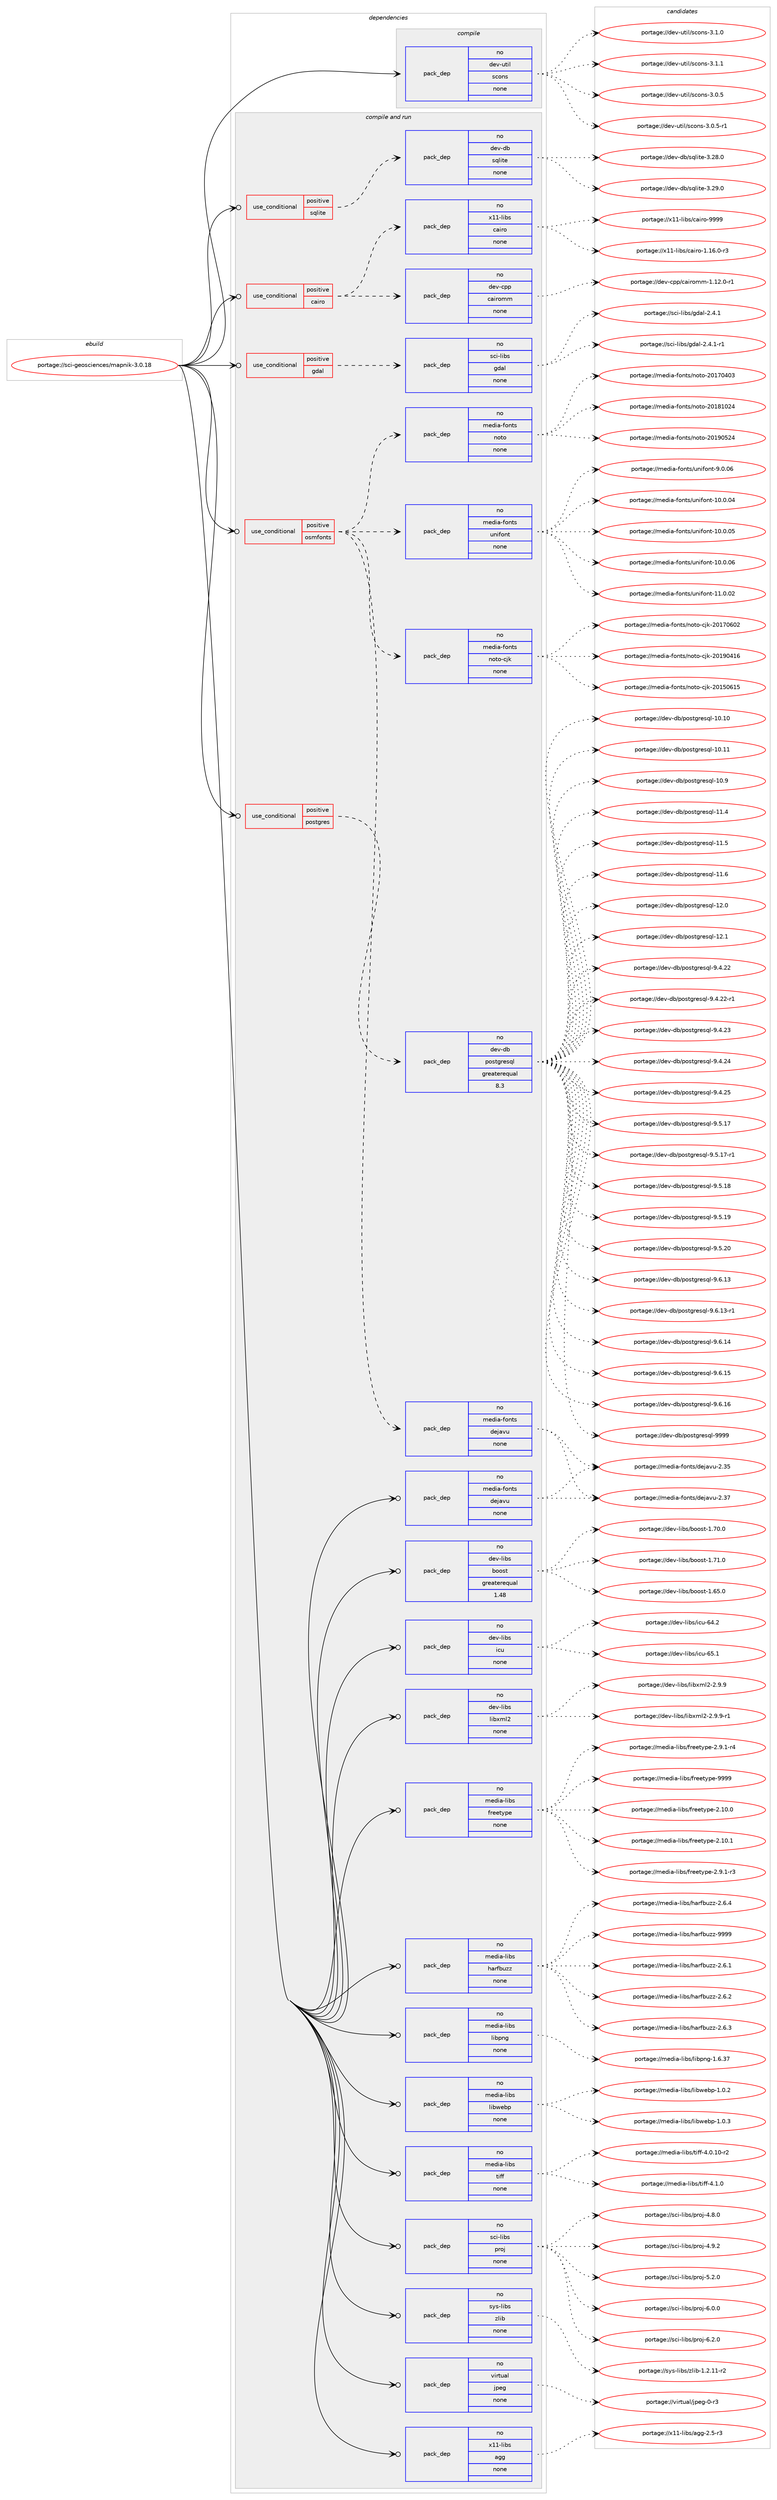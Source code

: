 digraph prolog {

# *************
# Graph options
# *************

newrank=true;
concentrate=true;
compound=true;
graph [rankdir=LR,fontname=Helvetica,fontsize=10,ranksep=1.5];#, ranksep=2.5, nodesep=0.2];
edge  [arrowhead=vee];
node  [fontname=Helvetica,fontsize=10];

# **********
# The ebuild
# **********

subgraph cluster_leftcol {
color=gray;
rank=same;
label=<<i>ebuild</i>>;
id [label="portage://sci-geosciences/mapnik-3.0.18", color=red, width=4, href="../sci-geosciences/mapnik-3.0.18.svg"];
}

# ****************
# The dependencies
# ****************

subgraph cluster_midcol {
color=gray;
label=<<i>dependencies</i>>;
subgraph cluster_compile {
fillcolor="#eeeeee";
style=filled;
label=<<i>compile</i>>;
subgraph pack284870 {
dependency387330 [label=<<TABLE BORDER="0" CELLBORDER="1" CELLSPACING="0" CELLPADDING="4" WIDTH="220"><TR><TD ROWSPAN="6" CELLPADDING="30">pack_dep</TD></TR><TR><TD WIDTH="110">no</TD></TR><TR><TD>dev-util</TD></TR><TR><TD>scons</TD></TR><TR><TD>none</TD></TR><TR><TD></TD></TR></TABLE>>, shape=none, color=blue];
}
id:e -> dependency387330:w [weight=20,style="solid",arrowhead="vee"];
}
subgraph cluster_compileandrun {
fillcolor="#eeeeee";
style=filled;
label=<<i>compile and run</i>>;
subgraph cond95883 {
dependency387331 [label=<<TABLE BORDER="0" CELLBORDER="1" CELLSPACING="0" CELLPADDING="4"><TR><TD ROWSPAN="3" CELLPADDING="10">use_conditional</TD></TR><TR><TD>positive</TD></TR><TR><TD>cairo</TD></TR></TABLE>>, shape=none, color=red];
subgraph pack284871 {
dependency387332 [label=<<TABLE BORDER="0" CELLBORDER="1" CELLSPACING="0" CELLPADDING="4" WIDTH="220"><TR><TD ROWSPAN="6" CELLPADDING="30">pack_dep</TD></TR><TR><TD WIDTH="110">no</TD></TR><TR><TD>x11-libs</TD></TR><TR><TD>cairo</TD></TR><TR><TD>none</TD></TR><TR><TD></TD></TR></TABLE>>, shape=none, color=blue];
}
dependency387331:e -> dependency387332:w [weight=20,style="dashed",arrowhead="vee"];
subgraph pack284872 {
dependency387333 [label=<<TABLE BORDER="0" CELLBORDER="1" CELLSPACING="0" CELLPADDING="4" WIDTH="220"><TR><TD ROWSPAN="6" CELLPADDING="30">pack_dep</TD></TR><TR><TD WIDTH="110">no</TD></TR><TR><TD>dev-cpp</TD></TR><TR><TD>cairomm</TD></TR><TR><TD>none</TD></TR><TR><TD></TD></TR></TABLE>>, shape=none, color=blue];
}
dependency387331:e -> dependency387333:w [weight=20,style="dashed",arrowhead="vee"];
}
id:e -> dependency387331:w [weight=20,style="solid",arrowhead="odotvee"];
subgraph cond95884 {
dependency387334 [label=<<TABLE BORDER="0" CELLBORDER="1" CELLSPACING="0" CELLPADDING="4"><TR><TD ROWSPAN="3" CELLPADDING="10">use_conditional</TD></TR><TR><TD>positive</TD></TR><TR><TD>gdal</TD></TR></TABLE>>, shape=none, color=red];
subgraph pack284873 {
dependency387335 [label=<<TABLE BORDER="0" CELLBORDER="1" CELLSPACING="0" CELLPADDING="4" WIDTH="220"><TR><TD ROWSPAN="6" CELLPADDING="30">pack_dep</TD></TR><TR><TD WIDTH="110">no</TD></TR><TR><TD>sci-libs</TD></TR><TR><TD>gdal</TD></TR><TR><TD>none</TD></TR><TR><TD></TD></TR></TABLE>>, shape=none, color=blue];
}
dependency387334:e -> dependency387335:w [weight=20,style="dashed",arrowhead="vee"];
}
id:e -> dependency387334:w [weight=20,style="solid",arrowhead="odotvee"];
subgraph cond95885 {
dependency387336 [label=<<TABLE BORDER="0" CELLBORDER="1" CELLSPACING="0" CELLPADDING="4"><TR><TD ROWSPAN="3" CELLPADDING="10">use_conditional</TD></TR><TR><TD>positive</TD></TR><TR><TD>osmfonts</TD></TR></TABLE>>, shape=none, color=red];
subgraph pack284874 {
dependency387337 [label=<<TABLE BORDER="0" CELLBORDER="1" CELLSPACING="0" CELLPADDING="4" WIDTH="220"><TR><TD ROWSPAN="6" CELLPADDING="30">pack_dep</TD></TR><TR><TD WIDTH="110">no</TD></TR><TR><TD>media-fonts</TD></TR><TR><TD>dejavu</TD></TR><TR><TD>none</TD></TR><TR><TD></TD></TR></TABLE>>, shape=none, color=blue];
}
dependency387336:e -> dependency387337:w [weight=20,style="dashed",arrowhead="vee"];
subgraph pack284875 {
dependency387338 [label=<<TABLE BORDER="0" CELLBORDER="1" CELLSPACING="0" CELLPADDING="4" WIDTH="220"><TR><TD ROWSPAN="6" CELLPADDING="30">pack_dep</TD></TR><TR><TD WIDTH="110">no</TD></TR><TR><TD>media-fonts</TD></TR><TR><TD>noto</TD></TR><TR><TD>none</TD></TR><TR><TD></TD></TR></TABLE>>, shape=none, color=blue];
}
dependency387336:e -> dependency387338:w [weight=20,style="dashed",arrowhead="vee"];
subgraph pack284876 {
dependency387339 [label=<<TABLE BORDER="0" CELLBORDER="1" CELLSPACING="0" CELLPADDING="4" WIDTH="220"><TR><TD ROWSPAN="6" CELLPADDING="30">pack_dep</TD></TR><TR><TD WIDTH="110">no</TD></TR><TR><TD>media-fonts</TD></TR><TR><TD>noto-cjk</TD></TR><TR><TD>none</TD></TR><TR><TD></TD></TR></TABLE>>, shape=none, color=blue];
}
dependency387336:e -> dependency387339:w [weight=20,style="dashed",arrowhead="vee"];
subgraph pack284877 {
dependency387340 [label=<<TABLE BORDER="0" CELLBORDER="1" CELLSPACING="0" CELLPADDING="4" WIDTH="220"><TR><TD ROWSPAN="6" CELLPADDING="30">pack_dep</TD></TR><TR><TD WIDTH="110">no</TD></TR><TR><TD>media-fonts</TD></TR><TR><TD>unifont</TD></TR><TR><TD>none</TD></TR><TR><TD></TD></TR></TABLE>>, shape=none, color=blue];
}
dependency387336:e -> dependency387340:w [weight=20,style="dashed",arrowhead="vee"];
}
id:e -> dependency387336:w [weight=20,style="solid",arrowhead="odotvee"];
subgraph cond95886 {
dependency387341 [label=<<TABLE BORDER="0" CELLBORDER="1" CELLSPACING="0" CELLPADDING="4"><TR><TD ROWSPAN="3" CELLPADDING="10">use_conditional</TD></TR><TR><TD>positive</TD></TR><TR><TD>postgres</TD></TR></TABLE>>, shape=none, color=red];
subgraph pack284878 {
dependency387342 [label=<<TABLE BORDER="0" CELLBORDER="1" CELLSPACING="0" CELLPADDING="4" WIDTH="220"><TR><TD ROWSPAN="6" CELLPADDING="30">pack_dep</TD></TR><TR><TD WIDTH="110">no</TD></TR><TR><TD>dev-db</TD></TR><TR><TD>postgresql</TD></TR><TR><TD>greaterequal</TD></TR><TR><TD>8.3</TD></TR></TABLE>>, shape=none, color=blue];
}
dependency387341:e -> dependency387342:w [weight=20,style="dashed",arrowhead="vee"];
}
id:e -> dependency387341:w [weight=20,style="solid",arrowhead="odotvee"];
subgraph cond95887 {
dependency387343 [label=<<TABLE BORDER="0" CELLBORDER="1" CELLSPACING="0" CELLPADDING="4"><TR><TD ROWSPAN="3" CELLPADDING="10">use_conditional</TD></TR><TR><TD>positive</TD></TR><TR><TD>sqlite</TD></TR></TABLE>>, shape=none, color=red];
subgraph pack284879 {
dependency387344 [label=<<TABLE BORDER="0" CELLBORDER="1" CELLSPACING="0" CELLPADDING="4" WIDTH="220"><TR><TD ROWSPAN="6" CELLPADDING="30">pack_dep</TD></TR><TR><TD WIDTH="110">no</TD></TR><TR><TD>dev-db</TD></TR><TR><TD>sqlite</TD></TR><TR><TD>none</TD></TR><TR><TD></TD></TR></TABLE>>, shape=none, color=blue];
}
dependency387343:e -> dependency387344:w [weight=20,style="dashed",arrowhead="vee"];
}
id:e -> dependency387343:w [weight=20,style="solid",arrowhead="odotvee"];
subgraph pack284880 {
dependency387345 [label=<<TABLE BORDER="0" CELLBORDER="1" CELLSPACING="0" CELLPADDING="4" WIDTH="220"><TR><TD ROWSPAN="6" CELLPADDING="30">pack_dep</TD></TR><TR><TD WIDTH="110">no</TD></TR><TR><TD>dev-libs</TD></TR><TR><TD>boost</TD></TR><TR><TD>greaterequal</TD></TR><TR><TD>1.48</TD></TR></TABLE>>, shape=none, color=blue];
}
id:e -> dependency387345:w [weight=20,style="solid",arrowhead="odotvee"];
subgraph pack284881 {
dependency387346 [label=<<TABLE BORDER="0" CELLBORDER="1" CELLSPACING="0" CELLPADDING="4" WIDTH="220"><TR><TD ROWSPAN="6" CELLPADDING="30">pack_dep</TD></TR><TR><TD WIDTH="110">no</TD></TR><TR><TD>dev-libs</TD></TR><TR><TD>icu</TD></TR><TR><TD>none</TD></TR><TR><TD></TD></TR></TABLE>>, shape=none, color=blue];
}
id:e -> dependency387346:w [weight=20,style="solid",arrowhead="odotvee"];
subgraph pack284882 {
dependency387347 [label=<<TABLE BORDER="0" CELLBORDER="1" CELLSPACING="0" CELLPADDING="4" WIDTH="220"><TR><TD ROWSPAN="6" CELLPADDING="30">pack_dep</TD></TR><TR><TD WIDTH="110">no</TD></TR><TR><TD>dev-libs</TD></TR><TR><TD>libxml2</TD></TR><TR><TD>none</TD></TR><TR><TD></TD></TR></TABLE>>, shape=none, color=blue];
}
id:e -> dependency387347:w [weight=20,style="solid",arrowhead="odotvee"];
subgraph pack284883 {
dependency387348 [label=<<TABLE BORDER="0" CELLBORDER="1" CELLSPACING="0" CELLPADDING="4" WIDTH="220"><TR><TD ROWSPAN="6" CELLPADDING="30">pack_dep</TD></TR><TR><TD WIDTH="110">no</TD></TR><TR><TD>media-fonts</TD></TR><TR><TD>dejavu</TD></TR><TR><TD>none</TD></TR><TR><TD></TD></TR></TABLE>>, shape=none, color=blue];
}
id:e -> dependency387348:w [weight=20,style="solid",arrowhead="odotvee"];
subgraph pack284884 {
dependency387349 [label=<<TABLE BORDER="0" CELLBORDER="1" CELLSPACING="0" CELLPADDING="4" WIDTH="220"><TR><TD ROWSPAN="6" CELLPADDING="30">pack_dep</TD></TR><TR><TD WIDTH="110">no</TD></TR><TR><TD>media-libs</TD></TR><TR><TD>freetype</TD></TR><TR><TD>none</TD></TR><TR><TD></TD></TR></TABLE>>, shape=none, color=blue];
}
id:e -> dependency387349:w [weight=20,style="solid",arrowhead="odotvee"];
subgraph pack284885 {
dependency387350 [label=<<TABLE BORDER="0" CELLBORDER="1" CELLSPACING="0" CELLPADDING="4" WIDTH="220"><TR><TD ROWSPAN="6" CELLPADDING="30">pack_dep</TD></TR><TR><TD WIDTH="110">no</TD></TR><TR><TD>media-libs</TD></TR><TR><TD>harfbuzz</TD></TR><TR><TD>none</TD></TR><TR><TD></TD></TR></TABLE>>, shape=none, color=blue];
}
id:e -> dependency387350:w [weight=20,style="solid",arrowhead="odotvee"];
subgraph pack284886 {
dependency387351 [label=<<TABLE BORDER="0" CELLBORDER="1" CELLSPACING="0" CELLPADDING="4" WIDTH="220"><TR><TD ROWSPAN="6" CELLPADDING="30">pack_dep</TD></TR><TR><TD WIDTH="110">no</TD></TR><TR><TD>media-libs</TD></TR><TR><TD>libpng</TD></TR><TR><TD>none</TD></TR><TR><TD></TD></TR></TABLE>>, shape=none, color=blue];
}
id:e -> dependency387351:w [weight=20,style="solid",arrowhead="odotvee"];
subgraph pack284887 {
dependency387352 [label=<<TABLE BORDER="0" CELLBORDER="1" CELLSPACING="0" CELLPADDING="4" WIDTH="220"><TR><TD ROWSPAN="6" CELLPADDING="30">pack_dep</TD></TR><TR><TD WIDTH="110">no</TD></TR><TR><TD>media-libs</TD></TR><TR><TD>libwebp</TD></TR><TR><TD>none</TD></TR><TR><TD></TD></TR></TABLE>>, shape=none, color=blue];
}
id:e -> dependency387352:w [weight=20,style="solid",arrowhead="odotvee"];
subgraph pack284888 {
dependency387353 [label=<<TABLE BORDER="0" CELLBORDER="1" CELLSPACING="0" CELLPADDING="4" WIDTH="220"><TR><TD ROWSPAN="6" CELLPADDING="30">pack_dep</TD></TR><TR><TD WIDTH="110">no</TD></TR><TR><TD>media-libs</TD></TR><TR><TD>tiff</TD></TR><TR><TD>none</TD></TR><TR><TD></TD></TR></TABLE>>, shape=none, color=blue];
}
id:e -> dependency387353:w [weight=20,style="solid",arrowhead="odotvee"];
subgraph pack284889 {
dependency387354 [label=<<TABLE BORDER="0" CELLBORDER="1" CELLSPACING="0" CELLPADDING="4" WIDTH="220"><TR><TD ROWSPAN="6" CELLPADDING="30">pack_dep</TD></TR><TR><TD WIDTH="110">no</TD></TR><TR><TD>sci-libs</TD></TR><TR><TD>proj</TD></TR><TR><TD>none</TD></TR><TR><TD></TD></TR></TABLE>>, shape=none, color=blue];
}
id:e -> dependency387354:w [weight=20,style="solid",arrowhead="odotvee"];
subgraph pack284890 {
dependency387355 [label=<<TABLE BORDER="0" CELLBORDER="1" CELLSPACING="0" CELLPADDING="4" WIDTH="220"><TR><TD ROWSPAN="6" CELLPADDING="30">pack_dep</TD></TR><TR><TD WIDTH="110">no</TD></TR><TR><TD>sys-libs</TD></TR><TR><TD>zlib</TD></TR><TR><TD>none</TD></TR><TR><TD></TD></TR></TABLE>>, shape=none, color=blue];
}
id:e -> dependency387355:w [weight=20,style="solid",arrowhead="odotvee"];
subgraph pack284891 {
dependency387356 [label=<<TABLE BORDER="0" CELLBORDER="1" CELLSPACING="0" CELLPADDING="4" WIDTH="220"><TR><TD ROWSPAN="6" CELLPADDING="30">pack_dep</TD></TR><TR><TD WIDTH="110">no</TD></TR><TR><TD>virtual</TD></TR><TR><TD>jpeg</TD></TR><TR><TD>none</TD></TR><TR><TD></TD></TR></TABLE>>, shape=none, color=blue];
}
id:e -> dependency387356:w [weight=20,style="solid",arrowhead="odotvee"];
subgraph pack284892 {
dependency387357 [label=<<TABLE BORDER="0" CELLBORDER="1" CELLSPACING="0" CELLPADDING="4" WIDTH="220"><TR><TD ROWSPAN="6" CELLPADDING="30">pack_dep</TD></TR><TR><TD WIDTH="110">no</TD></TR><TR><TD>x11-libs</TD></TR><TR><TD>agg</TD></TR><TR><TD>none</TD></TR><TR><TD></TD></TR></TABLE>>, shape=none, color=blue];
}
id:e -> dependency387357:w [weight=20,style="solid",arrowhead="odotvee"];
}
subgraph cluster_run {
fillcolor="#eeeeee";
style=filled;
label=<<i>run</i>>;
}
}

# **************
# The candidates
# **************

subgraph cluster_choices {
rank=same;
color=gray;
label=<<i>candidates</i>>;

subgraph choice284870 {
color=black;
nodesep=1;
choiceportage100101118451171161051084711599111110115455146484653 [label="portage://dev-util/scons-3.0.5", color=red, width=4,href="../dev-util/scons-3.0.5.svg"];
choiceportage1001011184511711610510847115991111101154551464846534511449 [label="portage://dev-util/scons-3.0.5-r1", color=red, width=4,href="../dev-util/scons-3.0.5-r1.svg"];
choiceportage100101118451171161051084711599111110115455146494648 [label="portage://dev-util/scons-3.1.0", color=red, width=4,href="../dev-util/scons-3.1.0.svg"];
choiceportage100101118451171161051084711599111110115455146494649 [label="portage://dev-util/scons-3.1.1", color=red, width=4,href="../dev-util/scons-3.1.1.svg"];
dependency387330:e -> choiceportage100101118451171161051084711599111110115455146484653:w [style=dotted,weight="100"];
dependency387330:e -> choiceportage1001011184511711610510847115991111101154551464846534511449:w [style=dotted,weight="100"];
dependency387330:e -> choiceportage100101118451171161051084711599111110115455146494648:w [style=dotted,weight="100"];
dependency387330:e -> choiceportage100101118451171161051084711599111110115455146494649:w [style=dotted,weight="100"];
}
subgraph choice284871 {
color=black;
nodesep=1;
choiceportage12049494510810598115479997105114111454946495446484511451 [label="portage://x11-libs/cairo-1.16.0-r3", color=red, width=4,href="../x11-libs/cairo-1.16.0-r3.svg"];
choiceportage120494945108105981154799971051141114557575757 [label="portage://x11-libs/cairo-9999", color=red, width=4,href="../x11-libs/cairo-9999.svg"];
dependency387332:e -> choiceportage12049494510810598115479997105114111454946495446484511451:w [style=dotted,weight="100"];
dependency387332:e -> choiceportage120494945108105981154799971051141114557575757:w [style=dotted,weight="100"];
}
subgraph choice284872 {
color=black;
nodesep=1;
choiceportage1001011184599112112479997105114111109109454946495046484511449 [label="portage://dev-cpp/cairomm-1.12.0-r1", color=red, width=4,href="../dev-cpp/cairomm-1.12.0-r1.svg"];
dependency387333:e -> choiceportage1001011184599112112479997105114111109109454946495046484511449:w [style=dotted,weight="100"];
}
subgraph choice284873 {
color=black;
nodesep=1;
choiceportage1159910545108105981154710310097108455046524649 [label="portage://sci-libs/gdal-2.4.1", color=red, width=4,href="../sci-libs/gdal-2.4.1.svg"];
choiceportage11599105451081059811547103100971084550465246494511449 [label="portage://sci-libs/gdal-2.4.1-r1", color=red, width=4,href="../sci-libs/gdal-2.4.1-r1.svg"];
dependency387335:e -> choiceportage1159910545108105981154710310097108455046524649:w [style=dotted,weight="100"];
dependency387335:e -> choiceportage11599105451081059811547103100971084550465246494511449:w [style=dotted,weight="100"];
}
subgraph choice284874 {
color=black;
nodesep=1;
choiceportage109101100105974510211111011611547100101106971181174550465153 [label="portage://media-fonts/dejavu-2.35", color=red, width=4,href="../media-fonts/dejavu-2.35.svg"];
choiceportage109101100105974510211111011611547100101106971181174550465155 [label="portage://media-fonts/dejavu-2.37", color=red, width=4,href="../media-fonts/dejavu-2.37.svg"];
dependency387337:e -> choiceportage109101100105974510211111011611547100101106971181174550465153:w [style=dotted,weight="100"];
dependency387337:e -> choiceportage109101100105974510211111011611547100101106971181174550465155:w [style=dotted,weight="100"];
}
subgraph choice284875 {
color=black;
nodesep=1;
choiceportage109101100105974510211111011611547110111116111455048495548524851 [label="portage://media-fonts/noto-20170403", color=red, width=4,href="../media-fonts/noto-20170403.svg"];
choiceportage109101100105974510211111011611547110111116111455048495649485052 [label="portage://media-fonts/noto-20181024", color=red, width=4,href="../media-fonts/noto-20181024.svg"];
choiceportage109101100105974510211111011611547110111116111455048495748535052 [label="portage://media-fonts/noto-20190524", color=red, width=4,href="../media-fonts/noto-20190524.svg"];
dependency387338:e -> choiceportage109101100105974510211111011611547110111116111455048495548524851:w [style=dotted,weight="100"];
dependency387338:e -> choiceportage109101100105974510211111011611547110111116111455048495649485052:w [style=dotted,weight="100"];
dependency387338:e -> choiceportage109101100105974510211111011611547110111116111455048495748535052:w [style=dotted,weight="100"];
}
subgraph choice284876 {
color=black;
nodesep=1;
choiceportage1091011001059745102111110116115471101111161114599106107455048495348544953 [label="portage://media-fonts/noto-cjk-20150615", color=red, width=4,href="../media-fonts/noto-cjk-20150615.svg"];
choiceportage1091011001059745102111110116115471101111161114599106107455048495548544850 [label="portage://media-fonts/noto-cjk-20170602", color=red, width=4,href="../media-fonts/noto-cjk-20170602.svg"];
choiceportage1091011001059745102111110116115471101111161114599106107455048495748524954 [label="portage://media-fonts/noto-cjk-20190416", color=red, width=4,href="../media-fonts/noto-cjk-20190416.svg"];
dependency387339:e -> choiceportage1091011001059745102111110116115471101111161114599106107455048495348544953:w [style=dotted,weight="100"];
dependency387339:e -> choiceportage1091011001059745102111110116115471101111161114599106107455048495548544850:w [style=dotted,weight="100"];
dependency387339:e -> choiceportage1091011001059745102111110116115471101111161114599106107455048495748524954:w [style=dotted,weight="100"];
}
subgraph choice284877 {
color=black;
nodesep=1;
choiceportage1091011001059745102111110116115471171101051021111101164549484648464852 [label="portage://media-fonts/unifont-10.0.04", color=red, width=4,href="../media-fonts/unifont-10.0.04.svg"];
choiceportage1091011001059745102111110116115471171101051021111101164549484648464853 [label="portage://media-fonts/unifont-10.0.05", color=red, width=4,href="../media-fonts/unifont-10.0.05.svg"];
choiceportage1091011001059745102111110116115471171101051021111101164549484648464854 [label="portage://media-fonts/unifont-10.0.06", color=red, width=4,href="../media-fonts/unifont-10.0.06.svg"];
choiceportage1091011001059745102111110116115471171101051021111101164549494648464850 [label="portage://media-fonts/unifont-11.0.02", color=red, width=4,href="../media-fonts/unifont-11.0.02.svg"];
choiceportage10910110010597451021111101161154711711010510211111011645574648464854 [label="portage://media-fonts/unifont-9.0.06", color=red, width=4,href="../media-fonts/unifont-9.0.06.svg"];
dependency387340:e -> choiceportage1091011001059745102111110116115471171101051021111101164549484648464852:w [style=dotted,weight="100"];
dependency387340:e -> choiceportage1091011001059745102111110116115471171101051021111101164549484648464853:w [style=dotted,weight="100"];
dependency387340:e -> choiceportage1091011001059745102111110116115471171101051021111101164549484648464854:w [style=dotted,weight="100"];
dependency387340:e -> choiceportage1091011001059745102111110116115471171101051021111101164549494648464850:w [style=dotted,weight="100"];
dependency387340:e -> choiceportage10910110010597451021111101161154711711010510211111011645574648464854:w [style=dotted,weight="100"];
}
subgraph choice284878 {
color=black;
nodesep=1;
choiceportage100101118451009847112111115116103114101115113108454948464948 [label="portage://dev-db/postgresql-10.10", color=red, width=4,href="../dev-db/postgresql-10.10.svg"];
choiceportage100101118451009847112111115116103114101115113108454948464949 [label="portage://dev-db/postgresql-10.11", color=red, width=4,href="../dev-db/postgresql-10.11.svg"];
choiceportage1001011184510098471121111151161031141011151131084549484657 [label="portage://dev-db/postgresql-10.9", color=red, width=4,href="../dev-db/postgresql-10.9.svg"];
choiceportage1001011184510098471121111151161031141011151131084549494652 [label="portage://dev-db/postgresql-11.4", color=red, width=4,href="../dev-db/postgresql-11.4.svg"];
choiceportage1001011184510098471121111151161031141011151131084549494653 [label="portage://dev-db/postgresql-11.5", color=red, width=4,href="../dev-db/postgresql-11.5.svg"];
choiceportage1001011184510098471121111151161031141011151131084549494654 [label="portage://dev-db/postgresql-11.6", color=red, width=4,href="../dev-db/postgresql-11.6.svg"];
choiceportage1001011184510098471121111151161031141011151131084549504648 [label="portage://dev-db/postgresql-12.0", color=red, width=4,href="../dev-db/postgresql-12.0.svg"];
choiceportage1001011184510098471121111151161031141011151131084549504649 [label="portage://dev-db/postgresql-12.1", color=red, width=4,href="../dev-db/postgresql-12.1.svg"];
choiceportage10010111845100984711211111511610311410111511310845574652465050 [label="portage://dev-db/postgresql-9.4.22", color=red, width=4,href="../dev-db/postgresql-9.4.22.svg"];
choiceportage100101118451009847112111115116103114101115113108455746524650504511449 [label="portage://dev-db/postgresql-9.4.22-r1", color=red, width=4,href="../dev-db/postgresql-9.4.22-r1.svg"];
choiceportage10010111845100984711211111511610311410111511310845574652465051 [label="portage://dev-db/postgresql-9.4.23", color=red, width=4,href="../dev-db/postgresql-9.4.23.svg"];
choiceportage10010111845100984711211111511610311410111511310845574652465052 [label="portage://dev-db/postgresql-9.4.24", color=red, width=4,href="../dev-db/postgresql-9.4.24.svg"];
choiceportage10010111845100984711211111511610311410111511310845574652465053 [label="portage://dev-db/postgresql-9.4.25", color=red, width=4,href="../dev-db/postgresql-9.4.25.svg"];
choiceportage10010111845100984711211111511610311410111511310845574653464955 [label="portage://dev-db/postgresql-9.5.17", color=red, width=4,href="../dev-db/postgresql-9.5.17.svg"];
choiceportage100101118451009847112111115116103114101115113108455746534649554511449 [label="portage://dev-db/postgresql-9.5.17-r1", color=red, width=4,href="../dev-db/postgresql-9.5.17-r1.svg"];
choiceportage10010111845100984711211111511610311410111511310845574653464956 [label="portage://dev-db/postgresql-9.5.18", color=red, width=4,href="../dev-db/postgresql-9.5.18.svg"];
choiceportage10010111845100984711211111511610311410111511310845574653464957 [label="portage://dev-db/postgresql-9.5.19", color=red, width=4,href="../dev-db/postgresql-9.5.19.svg"];
choiceportage10010111845100984711211111511610311410111511310845574653465048 [label="portage://dev-db/postgresql-9.5.20", color=red, width=4,href="../dev-db/postgresql-9.5.20.svg"];
choiceportage10010111845100984711211111511610311410111511310845574654464951 [label="portage://dev-db/postgresql-9.6.13", color=red, width=4,href="../dev-db/postgresql-9.6.13.svg"];
choiceportage100101118451009847112111115116103114101115113108455746544649514511449 [label="portage://dev-db/postgresql-9.6.13-r1", color=red, width=4,href="../dev-db/postgresql-9.6.13-r1.svg"];
choiceportage10010111845100984711211111511610311410111511310845574654464952 [label="portage://dev-db/postgresql-9.6.14", color=red, width=4,href="../dev-db/postgresql-9.6.14.svg"];
choiceportage10010111845100984711211111511610311410111511310845574654464953 [label="portage://dev-db/postgresql-9.6.15", color=red, width=4,href="../dev-db/postgresql-9.6.15.svg"];
choiceportage10010111845100984711211111511610311410111511310845574654464954 [label="portage://dev-db/postgresql-9.6.16", color=red, width=4,href="../dev-db/postgresql-9.6.16.svg"];
choiceportage1001011184510098471121111151161031141011151131084557575757 [label="portage://dev-db/postgresql-9999", color=red, width=4,href="../dev-db/postgresql-9999.svg"];
dependency387342:e -> choiceportage100101118451009847112111115116103114101115113108454948464948:w [style=dotted,weight="100"];
dependency387342:e -> choiceportage100101118451009847112111115116103114101115113108454948464949:w [style=dotted,weight="100"];
dependency387342:e -> choiceportage1001011184510098471121111151161031141011151131084549484657:w [style=dotted,weight="100"];
dependency387342:e -> choiceportage1001011184510098471121111151161031141011151131084549494652:w [style=dotted,weight="100"];
dependency387342:e -> choiceportage1001011184510098471121111151161031141011151131084549494653:w [style=dotted,weight="100"];
dependency387342:e -> choiceportage1001011184510098471121111151161031141011151131084549494654:w [style=dotted,weight="100"];
dependency387342:e -> choiceportage1001011184510098471121111151161031141011151131084549504648:w [style=dotted,weight="100"];
dependency387342:e -> choiceportage1001011184510098471121111151161031141011151131084549504649:w [style=dotted,weight="100"];
dependency387342:e -> choiceportage10010111845100984711211111511610311410111511310845574652465050:w [style=dotted,weight="100"];
dependency387342:e -> choiceportage100101118451009847112111115116103114101115113108455746524650504511449:w [style=dotted,weight="100"];
dependency387342:e -> choiceportage10010111845100984711211111511610311410111511310845574652465051:w [style=dotted,weight="100"];
dependency387342:e -> choiceportage10010111845100984711211111511610311410111511310845574652465052:w [style=dotted,weight="100"];
dependency387342:e -> choiceportage10010111845100984711211111511610311410111511310845574652465053:w [style=dotted,weight="100"];
dependency387342:e -> choiceportage10010111845100984711211111511610311410111511310845574653464955:w [style=dotted,weight="100"];
dependency387342:e -> choiceportage100101118451009847112111115116103114101115113108455746534649554511449:w [style=dotted,weight="100"];
dependency387342:e -> choiceportage10010111845100984711211111511610311410111511310845574653464956:w [style=dotted,weight="100"];
dependency387342:e -> choiceportage10010111845100984711211111511610311410111511310845574653464957:w [style=dotted,weight="100"];
dependency387342:e -> choiceportage10010111845100984711211111511610311410111511310845574653465048:w [style=dotted,weight="100"];
dependency387342:e -> choiceportage10010111845100984711211111511610311410111511310845574654464951:w [style=dotted,weight="100"];
dependency387342:e -> choiceportage100101118451009847112111115116103114101115113108455746544649514511449:w [style=dotted,weight="100"];
dependency387342:e -> choiceportage10010111845100984711211111511610311410111511310845574654464952:w [style=dotted,weight="100"];
dependency387342:e -> choiceportage10010111845100984711211111511610311410111511310845574654464953:w [style=dotted,weight="100"];
dependency387342:e -> choiceportage10010111845100984711211111511610311410111511310845574654464954:w [style=dotted,weight="100"];
dependency387342:e -> choiceportage1001011184510098471121111151161031141011151131084557575757:w [style=dotted,weight="100"];
}
subgraph choice284879 {
color=black;
nodesep=1;
choiceportage10010111845100984711511310810511610145514650564648 [label="portage://dev-db/sqlite-3.28.0", color=red, width=4,href="../dev-db/sqlite-3.28.0.svg"];
choiceportage10010111845100984711511310810511610145514650574648 [label="portage://dev-db/sqlite-3.29.0", color=red, width=4,href="../dev-db/sqlite-3.29.0.svg"];
dependency387344:e -> choiceportage10010111845100984711511310810511610145514650564648:w [style=dotted,weight="100"];
dependency387344:e -> choiceportage10010111845100984711511310810511610145514650574648:w [style=dotted,weight="100"];
}
subgraph choice284880 {
color=black;
nodesep=1;
choiceportage1001011184510810598115479811111111511645494654534648 [label="portage://dev-libs/boost-1.65.0", color=red, width=4,href="../dev-libs/boost-1.65.0.svg"];
choiceportage1001011184510810598115479811111111511645494655484648 [label="portage://dev-libs/boost-1.70.0", color=red, width=4,href="../dev-libs/boost-1.70.0.svg"];
choiceportage1001011184510810598115479811111111511645494655494648 [label="portage://dev-libs/boost-1.71.0", color=red, width=4,href="../dev-libs/boost-1.71.0.svg"];
dependency387345:e -> choiceportage1001011184510810598115479811111111511645494654534648:w [style=dotted,weight="100"];
dependency387345:e -> choiceportage1001011184510810598115479811111111511645494655484648:w [style=dotted,weight="100"];
dependency387345:e -> choiceportage1001011184510810598115479811111111511645494655494648:w [style=dotted,weight="100"];
}
subgraph choice284881 {
color=black;
nodesep=1;
choiceportage100101118451081059811547105991174554524650 [label="portage://dev-libs/icu-64.2", color=red, width=4,href="../dev-libs/icu-64.2.svg"];
choiceportage100101118451081059811547105991174554534649 [label="portage://dev-libs/icu-65.1", color=red, width=4,href="../dev-libs/icu-65.1.svg"];
dependency387346:e -> choiceportage100101118451081059811547105991174554524650:w [style=dotted,weight="100"];
dependency387346:e -> choiceportage100101118451081059811547105991174554534649:w [style=dotted,weight="100"];
}
subgraph choice284882 {
color=black;
nodesep=1;
choiceportage1001011184510810598115471081059812010910850455046574657 [label="portage://dev-libs/libxml2-2.9.9", color=red, width=4,href="../dev-libs/libxml2-2.9.9.svg"];
choiceportage10010111845108105981154710810598120109108504550465746574511449 [label="portage://dev-libs/libxml2-2.9.9-r1", color=red, width=4,href="../dev-libs/libxml2-2.9.9-r1.svg"];
dependency387347:e -> choiceportage1001011184510810598115471081059812010910850455046574657:w [style=dotted,weight="100"];
dependency387347:e -> choiceportage10010111845108105981154710810598120109108504550465746574511449:w [style=dotted,weight="100"];
}
subgraph choice284883 {
color=black;
nodesep=1;
choiceportage109101100105974510211111011611547100101106971181174550465153 [label="portage://media-fonts/dejavu-2.35", color=red, width=4,href="../media-fonts/dejavu-2.35.svg"];
choiceportage109101100105974510211111011611547100101106971181174550465155 [label="portage://media-fonts/dejavu-2.37", color=red, width=4,href="../media-fonts/dejavu-2.37.svg"];
dependency387348:e -> choiceportage109101100105974510211111011611547100101106971181174550465153:w [style=dotted,weight="100"];
dependency387348:e -> choiceportage109101100105974510211111011611547100101106971181174550465155:w [style=dotted,weight="100"];
}
subgraph choice284884 {
color=black;
nodesep=1;
choiceportage1091011001059745108105981154710211410110111612111210145504649484648 [label="portage://media-libs/freetype-2.10.0", color=red, width=4,href="../media-libs/freetype-2.10.0.svg"];
choiceportage1091011001059745108105981154710211410110111612111210145504649484649 [label="portage://media-libs/freetype-2.10.1", color=red, width=4,href="../media-libs/freetype-2.10.1.svg"];
choiceportage109101100105974510810598115471021141011011161211121014550465746494511451 [label="portage://media-libs/freetype-2.9.1-r3", color=red, width=4,href="../media-libs/freetype-2.9.1-r3.svg"];
choiceportage109101100105974510810598115471021141011011161211121014550465746494511452 [label="portage://media-libs/freetype-2.9.1-r4", color=red, width=4,href="../media-libs/freetype-2.9.1-r4.svg"];
choiceportage109101100105974510810598115471021141011011161211121014557575757 [label="portage://media-libs/freetype-9999", color=red, width=4,href="../media-libs/freetype-9999.svg"];
dependency387349:e -> choiceportage1091011001059745108105981154710211410110111612111210145504649484648:w [style=dotted,weight="100"];
dependency387349:e -> choiceportage1091011001059745108105981154710211410110111612111210145504649484649:w [style=dotted,weight="100"];
dependency387349:e -> choiceportage109101100105974510810598115471021141011011161211121014550465746494511451:w [style=dotted,weight="100"];
dependency387349:e -> choiceportage109101100105974510810598115471021141011011161211121014550465746494511452:w [style=dotted,weight="100"];
dependency387349:e -> choiceportage109101100105974510810598115471021141011011161211121014557575757:w [style=dotted,weight="100"];
}
subgraph choice284885 {
color=black;
nodesep=1;
choiceportage109101100105974510810598115471049711410298117122122455046544649 [label="portage://media-libs/harfbuzz-2.6.1", color=red, width=4,href="../media-libs/harfbuzz-2.6.1.svg"];
choiceportage109101100105974510810598115471049711410298117122122455046544650 [label="portage://media-libs/harfbuzz-2.6.2", color=red, width=4,href="../media-libs/harfbuzz-2.6.2.svg"];
choiceportage109101100105974510810598115471049711410298117122122455046544651 [label="portage://media-libs/harfbuzz-2.6.3", color=red, width=4,href="../media-libs/harfbuzz-2.6.3.svg"];
choiceportage109101100105974510810598115471049711410298117122122455046544652 [label="portage://media-libs/harfbuzz-2.6.4", color=red, width=4,href="../media-libs/harfbuzz-2.6.4.svg"];
choiceportage1091011001059745108105981154710497114102981171221224557575757 [label="portage://media-libs/harfbuzz-9999", color=red, width=4,href="../media-libs/harfbuzz-9999.svg"];
dependency387350:e -> choiceportage109101100105974510810598115471049711410298117122122455046544649:w [style=dotted,weight="100"];
dependency387350:e -> choiceportage109101100105974510810598115471049711410298117122122455046544650:w [style=dotted,weight="100"];
dependency387350:e -> choiceportage109101100105974510810598115471049711410298117122122455046544651:w [style=dotted,weight="100"];
dependency387350:e -> choiceportage109101100105974510810598115471049711410298117122122455046544652:w [style=dotted,weight="100"];
dependency387350:e -> choiceportage1091011001059745108105981154710497114102981171221224557575757:w [style=dotted,weight="100"];
}
subgraph choice284886 {
color=black;
nodesep=1;
choiceportage109101100105974510810598115471081059811211010345494654465155 [label="portage://media-libs/libpng-1.6.37", color=red, width=4,href="../media-libs/libpng-1.6.37.svg"];
dependency387351:e -> choiceportage109101100105974510810598115471081059811211010345494654465155:w [style=dotted,weight="100"];
}
subgraph choice284887 {
color=black;
nodesep=1;
choiceportage109101100105974510810598115471081059811910198112454946484650 [label="portage://media-libs/libwebp-1.0.2", color=red, width=4,href="../media-libs/libwebp-1.0.2.svg"];
choiceportage109101100105974510810598115471081059811910198112454946484651 [label="portage://media-libs/libwebp-1.0.3", color=red, width=4,href="../media-libs/libwebp-1.0.3.svg"];
dependency387352:e -> choiceportage109101100105974510810598115471081059811910198112454946484650:w [style=dotted,weight="100"];
dependency387352:e -> choiceportage109101100105974510810598115471081059811910198112454946484651:w [style=dotted,weight="100"];
}
subgraph choice284888 {
color=black;
nodesep=1;
choiceportage10910110010597451081059811547116105102102455246484649484511450 [label="portage://media-libs/tiff-4.0.10-r2", color=red, width=4,href="../media-libs/tiff-4.0.10-r2.svg"];
choiceportage10910110010597451081059811547116105102102455246494648 [label="portage://media-libs/tiff-4.1.0", color=red, width=4,href="../media-libs/tiff-4.1.0.svg"];
dependency387353:e -> choiceportage10910110010597451081059811547116105102102455246484649484511450:w [style=dotted,weight="100"];
dependency387353:e -> choiceportage10910110010597451081059811547116105102102455246494648:w [style=dotted,weight="100"];
}
subgraph choice284889 {
color=black;
nodesep=1;
choiceportage11599105451081059811547112114111106455246564648 [label="portage://sci-libs/proj-4.8.0", color=red, width=4,href="../sci-libs/proj-4.8.0.svg"];
choiceportage11599105451081059811547112114111106455246574650 [label="portage://sci-libs/proj-4.9.2", color=red, width=4,href="../sci-libs/proj-4.9.2.svg"];
choiceportage11599105451081059811547112114111106455346504648 [label="portage://sci-libs/proj-5.2.0", color=red, width=4,href="../sci-libs/proj-5.2.0.svg"];
choiceportage11599105451081059811547112114111106455446484648 [label="portage://sci-libs/proj-6.0.0", color=red, width=4,href="../sci-libs/proj-6.0.0.svg"];
choiceportage11599105451081059811547112114111106455446504648 [label="portage://sci-libs/proj-6.2.0", color=red, width=4,href="../sci-libs/proj-6.2.0.svg"];
dependency387354:e -> choiceportage11599105451081059811547112114111106455246564648:w [style=dotted,weight="100"];
dependency387354:e -> choiceportage11599105451081059811547112114111106455246574650:w [style=dotted,weight="100"];
dependency387354:e -> choiceportage11599105451081059811547112114111106455346504648:w [style=dotted,weight="100"];
dependency387354:e -> choiceportage11599105451081059811547112114111106455446484648:w [style=dotted,weight="100"];
dependency387354:e -> choiceportage11599105451081059811547112114111106455446504648:w [style=dotted,weight="100"];
}
subgraph choice284890 {
color=black;
nodesep=1;
choiceportage11512111545108105981154712210810598454946504649494511450 [label="portage://sys-libs/zlib-1.2.11-r2", color=red, width=4,href="../sys-libs/zlib-1.2.11-r2.svg"];
dependency387355:e -> choiceportage11512111545108105981154712210810598454946504649494511450:w [style=dotted,weight="100"];
}
subgraph choice284891 {
color=black;
nodesep=1;
choiceportage118105114116117971084710611210110345484511451 [label="portage://virtual/jpeg-0-r3", color=red, width=4,href="../virtual/jpeg-0-r3.svg"];
dependency387356:e -> choiceportage118105114116117971084710611210110345484511451:w [style=dotted,weight="100"];
}
subgraph choice284892 {
color=black;
nodesep=1;
choiceportage120494945108105981154797103103455046534511451 [label="portage://x11-libs/agg-2.5-r3", color=red, width=4,href="../x11-libs/agg-2.5-r3.svg"];
dependency387357:e -> choiceportage120494945108105981154797103103455046534511451:w [style=dotted,weight="100"];
}
}

}
